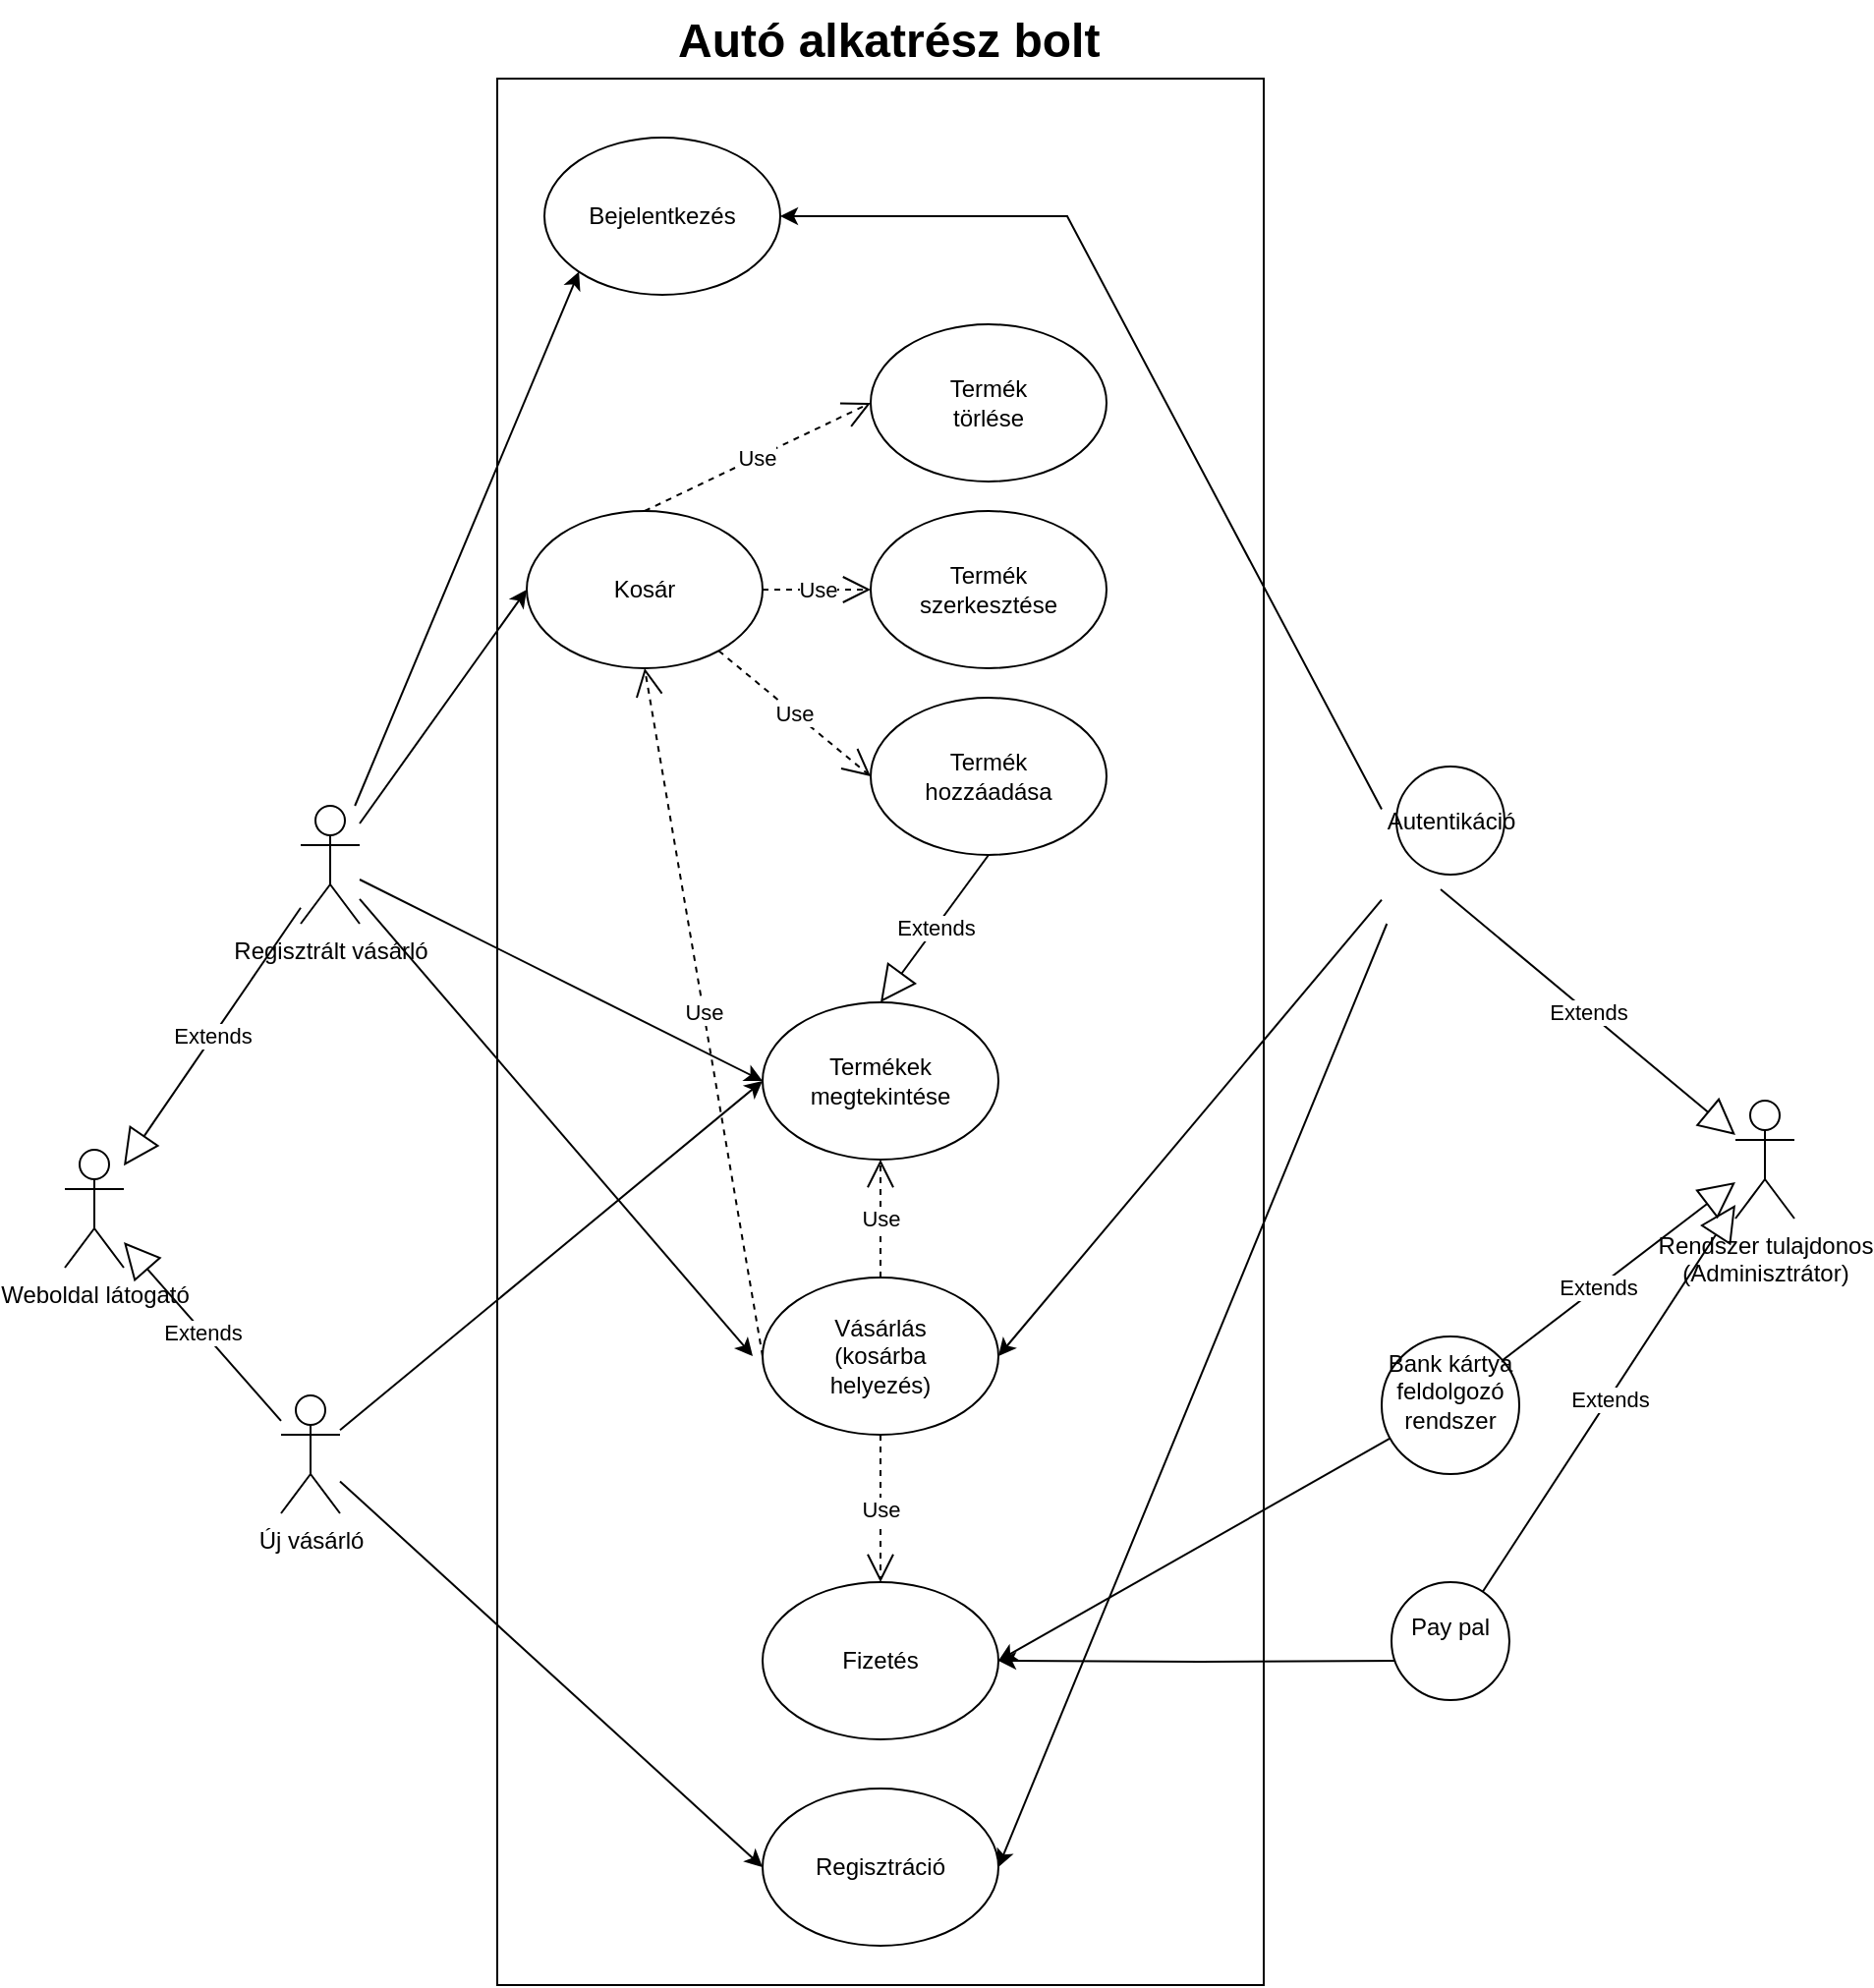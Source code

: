 <mxfile version="24.9.0">
  <diagram name="1 oldal" id="LWZ_To6dk0wKPT4Nrk42">
    <mxGraphModel dx="1728" dy="922" grid="1" gridSize="10" guides="1" tooltips="1" connect="1" arrows="1" fold="1" page="1" pageScale="1" pageWidth="827" pageHeight="1169" math="0" shadow="0">
      <root>
        <mxCell id="0" />
        <mxCell id="1" parent="0" />
        <mxCell id="jY9FTlbAgUVIiKB3Txwj-2" value="" style="rounded=0;whiteSpace=wrap;html=1;" parent="1" vertex="1">
          <mxGeometry x="270" y="60" width="390" height="970" as="geometry" />
        </mxCell>
        <mxCell id="jY9FTlbAgUVIiKB3Txwj-1" value="Weboldal látogató" style="shape=umlActor;verticalLabelPosition=bottom;verticalAlign=top;html=1;outlineConnect=0;" parent="1" vertex="1">
          <mxGeometry x="50" y="605" width="30" height="60" as="geometry" />
        </mxCell>
        <mxCell id="jY9FTlbAgUVIiKB3Txwj-4" value="" style="ellipse;whiteSpace=wrap;html=1;" parent="1" vertex="1">
          <mxGeometry x="405" y="530" width="120" height="80" as="geometry" />
        </mxCell>
        <mxCell id="jY9FTlbAgUVIiKB3Txwj-6" value="Termékek megtekintése" style="text;html=1;align=center;verticalAlign=middle;whiteSpace=wrap;rounded=0;" parent="1" vertex="1">
          <mxGeometry x="435" y="555" width="60" height="30" as="geometry" />
        </mxCell>
        <mxCell id="jY9FTlbAgUVIiKB3Txwj-11" value="&lt;h1 style=&quot;margin-top: 0px;&quot;&gt;Autó alkatrész bolt&lt;/h1&gt;" style="text;html=1;whiteSpace=wrap;overflow=hidden;rounded=0;" parent="1" vertex="1">
          <mxGeometry x="360" y="20" width="230" height="50" as="geometry" />
        </mxCell>
        <mxCell id="EZhdQGaTNvwdU1ir6YuT-28" style="rounded=0;orthogonalLoop=1;jettySize=auto;html=1;entryX=0;entryY=0.5;entryDx=0;entryDy=0;" parent="1" source="jY9FTlbAgUVIiKB3Txwj-12" target="EZhdQGaTNvwdU1ir6YuT-5" edge="1">
          <mxGeometry relative="1" as="geometry" />
        </mxCell>
        <mxCell id="EZhdQGaTNvwdU1ir6YuT-29" style="rounded=0;orthogonalLoop=1;jettySize=auto;html=1;entryX=0;entryY=0.5;entryDx=0;entryDy=0;" parent="1" source="jY9FTlbAgUVIiKB3Txwj-12" target="jY9FTlbAgUVIiKB3Txwj-4" edge="1">
          <mxGeometry relative="1" as="geometry" />
        </mxCell>
        <mxCell id="jY9FTlbAgUVIiKB3Txwj-12" value="Új vásárló" style="shape=umlActor;verticalLabelPosition=bottom;verticalAlign=top;html=1;outlineConnect=0;" parent="1" vertex="1">
          <mxGeometry x="160" y="730" width="30" height="60" as="geometry" />
        </mxCell>
        <mxCell id="EZhdQGaTNvwdU1ir6YuT-30" style="rounded=0;orthogonalLoop=1;jettySize=auto;html=1;" parent="1" source="jY9FTlbAgUVIiKB3Txwj-13" edge="1">
          <mxGeometry relative="1" as="geometry">
            <mxPoint x="400" y="710" as="targetPoint" />
          </mxGeometry>
        </mxCell>
        <mxCell id="EZhdQGaTNvwdU1ir6YuT-31" style="rounded=0;orthogonalLoop=1;jettySize=auto;html=1;entryX=0;entryY=0.5;entryDx=0;entryDy=0;" parent="1" source="jY9FTlbAgUVIiKB3Txwj-13" target="EZhdQGaTNvwdU1ir6YuT-14" edge="1">
          <mxGeometry relative="1" as="geometry" />
        </mxCell>
        <mxCell id="EZhdQGaTNvwdU1ir6YuT-32" style="rounded=0;orthogonalLoop=1;jettySize=auto;html=1;entryX=0;entryY=0.5;entryDx=0;entryDy=0;" parent="1" source="jY9FTlbAgUVIiKB3Txwj-13" target="jY9FTlbAgUVIiKB3Txwj-4" edge="1">
          <mxGeometry relative="1" as="geometry" />
        </mxCell>
        <mxCell id="EZhdQGaTNvwdU1ir6YuT-400" style="rounded=0;orthogonalLoop=1;jettySize=auto;html=1;entryX=0;entryY=1;entryDx=0;entryDy=0;" parent="1" source="jY9FTlbAgUVIiKB3Txwj-13" target="EZhdQGaTNvwdU1ir6YuT-398" edge="1">
          <mxGeometry relative="1" as="geometry" />
        </mxCell>
        <mxCell id="jY9FTlbAgUVIiKB3Txwj-13" value="Regisztrált vásárló" style="shape=umlActor;verticalLabelPosition=bottom;verticalAlign=top;html=1;outlineConnect=0;" parent="1" vertex="1">
          <mxGeometry x="170" y="430" width="30" height="60" as="geometry" />
        </mxCell>
        <mxCell id="EZhdQGaTNvwdU1ir6YuT-1" value="" style="ellipse;whiteSpace=wrap;html=1;" parent="1" vertex="1">
          <mxGeometry x="405" y="670" width="120" height="80" as="geometry" />
        </mxCell>
        <mxCell id="EZhdQGaTNvwdU1ir6YuT-2" value="Vásárlás&lt;div&gt;(kosárba helyezés)&lt;/div&gt;" style="text;html=1;align=center;verticalAlign=middle;whiteSpace=wrap;rounded=0;" parent="1" vertex="1">
          <mxGeometry x="435" y="695" width="60" height="30" as="geometry" />
        </mxCell>
        <mxCell id="EZhdQGaTNvwdU1ir6YuT-3" value="" style="ellipse;whiteSpace=wrap;html=1;" parent="1" vertex="1">
          <mxGeometry x="405" y="825" width="120" height="80" as="geometry" />
        </mxCell>
        <mxCell id="EZhdQGaTNvwdU1ir6YuT-4" value="Fizetés" style="text;html=1;align=center;verticalAlign=middle;whiteSpace=wrap;rounded=0;" parent="1" vertex="1">
          <mxGeometry x="435" y="850" width="60" height="30" as="geometry" />
        </mxCell>
        <mxCell id="EZhdQGaTNvwdU1ir6YuT-5" value="" style="ellipse;whiteSpace=wrap;html=1;" parent="1" vertex="1">
          <mxGeometry x="405" y="930" width="120" height="80" as="geometry" />
        </mxCell>
        <mxCell id="EZhdQGaTNvwdU1ir6YuT-6" value="Regisztráció" style="text;html=1;align=center;verticalAlign=middle;whiteSpace=wrap;rounded=0;" parent="1" vertex="1">
          <mxGeometry x="435" y="955" width="60" height="30" as="geometry" />
        </mxCell>
        <mxCell id="EZhdQGaTNvwdU1ir6YuT-7" value="Extends" style="endArrow=block;endSize=16;endFill=0;html=1;rounded=0;" parent="1" source="jY9FTlbAgUVIiKB3Txwj-12" target="jY9FTlbAgUVIiKB3Txwj-1" edge="1">
          <mxGeometry width="160" relative="1" as="geometry">
            <mxPoint x="25" y="749" as="sourcePoint" />
            <mxPoint x="185" y="749" as="targetPoint" />
          </mxGeometry>
        </mxCell>
        <mxCell id="EZhdQGaTNvwdU1ir6YuT-9" value="Extends" style="endArrow=block;endSize=16;endFill=0;html=1;rounded=0;" parent="1" source="jY9FTlbAgUVIiKB3Txwj-13" target="jY9FTlbAgUVIiKB3Txwj-1" edge="1">
          <mxGeometry width="160" relative="1" as="geometry">
            <mxPoint x="20" y="485" as="sourcePoint" />
            <mxPoint x="180" y="485" as="targetPoint" />
          </mxGeometry>
        </mxCell>
        <mxCell id="EZhdQGaTNvwdU1ir6YuT-12" value="Use" style="endArrow=open;endSize=12;dashed=1;html=1;rounded=0;exitX=0.5;exitY=1;exitDx=0;exitDy=0;entryX=0.5;entryY=0;entryDx=0;entryDy=0;" parent="1" source="EZhdQGaTNvwdU1ir6YuT-1" target="EZhdQGaTNvwdU1ir6YuT-3" edge="1">
          <mxGeometry width="160" relative="1" as="geometry">
            <mxPoint x="385" y="780" as="sourcePoint" />
            <mxPoint x="545" y="780" as="targetPoint" />
          </mxGeometry>
        </mxCell>
        <mxCell id="EZhdQGaTNvwdU1ir6YuT-13" value="Use" style="endArrow=open;endSize=12;dashed=1;html=1;rounded=0;exitX=0.5;exitY=0;exitDx=0;exitDy=0;entryX=0.5;entryY=1;entryDx=0;entryDy=0;" parent="1" source="EZhdQGaTNvwdU1ir6YuT-1" target="jY9FTlbAgUVIiKB3Txwj-4" edge="1">
          <mxGeometry width="160" relative="1" as="geometry">
            <mxPoint x="430" y="640" as="sourcePoint" />
            <mxPoint x="590" y="640" as="targetPoint" />
          </mxGeometry>
        </mxCell>
        <mxCell id="EZhdQGaTNvwdU1ir6YuT-14" value="" style="ellipse;whiteSpace=wrap;html=1;" parent="1" vertex="1">
          <mxGeometry x="285" y="280" width="120" height="80" as="geometry" />
        </mxCell>
        <mxCell id="EZhdQGaTNvwdU1ir6YuT-15" value="Kosár" style="text;html=1;align=center;verticalAlign=middle;whiteSpace=wrap;rounded=0;" parent="1" vertex="1">
          <mxGeometry x="315" y="305" width="60" height="30" as="geometry" />
        </mxCell>
        <mxCell id="EZhdQGaTNvwdU1ir6YuT-16" value="" style="ellipse;whiteSpace=wrap;html=1;" parent="1" vertex="1">
          <mxGeometry x="460" y="375" width="120" height="80" as="geometry" />
        </mxCell>
        <mxCell id="EZhdQGaTNvwdU1ir6YuT-17" value="Termék hozzáadása" style="text;html=1;align=center;verticalAlign=middle;whiteSpace=wrap;rounded=0;" parent="1" vertex="1">
          <mxGeometry x="490" y="400" width="60" height="30" as="geometry" />
        </mxCell>
        <mxCell id="EZhdQGaTNvwdU1ir6YuT-18" value="" style="ellipse;whiteSpace=wrap;html=1;" parent="1" vertex="1">
          <mxGeometry x="460" y="280" width="120" height="80" as="geometry" />
        </mxCell>
        <mxCell id="EZhdQGaTNvwdU1ir6YuT-19" value="Termék szerkesztése" style="text;html=1;align=center;verticalAlign=middle;whiteSpace=wrap;rounded=0;" parent="1" vertex="1">
          <mxGeometry x="490" y="305" width="60" height="30" as="geometry" />
        </mxCell>
        <mxCell id="EZhdQGaTNvwdU1ir6YuT-20" value="" style="ellipse;whiteSpace=wrap;html=1;" parent="1" vertex="1">
          <mxGeometry x="460" y="185" width="120" height="80" as="geometry" />
        </mxCell>
        <mxCell id="EZhdQGaTNvwdU1ir6YuT-21" value="Termék törlése" style="text;html=1;align=center;verticalAlign=middle;whiteSpace=wrap;rounded=0;" parent="1" vertex="1">
          <mxGeometry x="490" y="210" width="60" height="30" as="geometry" />
        </mxCell>
        <mxCell id="EZhdQGaTNvwdU1ir6YuT-22" value="Extends" style="endArrow=block;endSize=16;endFill=0;html=1;rounded=0;exitX=0.5;exitY=1;exitDx=0;exitDy=0;entryX=0.5;entryY=0;entryDx=0;entryDy=0;" parent="1" source="EZhdQGaTNvwdU1ir6YuT-16" target="jY9FTlbAgUVIiKB3Txwj-4" edge="1">
          <mxGeometry width="160" relative="1" as="geometry">
            <mxPoint x="290" y="410" as="sourcePoint" />
            <mxPoint x="450" y="410" as="targetPoint" />
          </mxGeometry>
        </mxCell>
        <mxCell id="EZhdQGaTNvwdU1ir6YuT-24" value="Use" style="endArrow=open;endSize=12;dashed=1;html=1;rounded=0;entryX=0;entryY=0.5;entryDx=0;entryDy=0;" parent="1" source="EZhdQGaTNvwdU1ir6YuT-14" target="EZhdQGaTNvwdU1ir6YuT-16" edge="1">
          <mxGeometry width="160" relative="1" as="geometry">
            <mxPoint x="270" y="390" as="sourcePoint" />
            <mxPoint x="430" y="390" as="targetPoint" />
          </mxGeometry>
        </mxCell>
        <mxCell id="EZhdQGaTNvwdU1ir6YuT-25" value="Use" style="endArrow=open;endSize=12;dashed=1;html=1;rounded=0;exitX=1;exitY=0.5;exitDx=0;exitDy=0;entryX=0;entryY=0.5;entryDx=0;entryDy=0;" parent="1" source="EZhdQGaTNvwdU1ir6YuT-14" target="EZhdQGaTNvwdU1ir6YuT-18" edge="1">
          <mxGeometry width="160" relative="1" as="geometry">
            <mxPoint x="275" y="229.5" as="sourcePoint" />
            <mxPoint x="435" y="229.5" as="targetPoint" />
          </mxGeometry>
        </mxCell>
        <mxCell id="EZhdQGaTNvwdU1ir6YuT-26" value="Use" style="endArrow=open;endSize=12;dashed=1;html=1;rounded=0;exitX=0.5;exitY=0;exitDx=0;exitDy=0;entryX=0;entryY=0.5;entryDx=0;entryDy=0;" parent="1" source="EZhdQGaTNvwdU1ir6YuT-14" target="EZhdQGaTNvwdU1ir6YuT-20" edge="1">
          <mxGeometry width="160" relative="1" as="geometry">
            <mxPoint x="285" y="200" as="sourcePoint" />
            <mxPoint x="445" y="200" as="targetPoint" />
          </mxGeometry>
        </mxCell>
        <mxCell id="EZhdQGaTNvwdU1ir6YuT-27" value="Use" style="endArrow=open;endSize=12;dashed=1;html=1;rounded=0;entryX=0.5;entryY=1;entryDx=0;entryDy=0;exitX=0;exitY=0.5;exitDx=0;exitDy=0;" parent="1" source="EZhdQGaTNvwdU1ir6YuT-1" target="EZhdQGaTNvwdU1ir6YuT-14" edge="1">
          <mxGeometry width="160" relative="1" as="geometry">
            <mxPoint x="285" y="650" as="sourcePoint" />
            <mxPoint x="445" y="650" as="targetPoint" />
          </mxGeometry>
        </mxCell>
        <mxCell id="EZhdQGaTNvwdU1ir6YuT-34" style="rounded=0;orthogonalLoop=1;jettySize=auto;html=1;entryX=1;entryY=0.5;entryDx=0;entryDy=0;" parent="1" target="EZhdQGaTNvwdU1ir6YuT-5" edge="1">
          <mxGeometry relative="1" as="geometry">
            <mxPoint x="722.647" y="490" as="sourcePoint" />
          </mxGeometry>
        </mxCell>
        <mxCell id="EZhdQGaTNvwdU1ir6YuT-401" style="rounded=0;orthogonalLoop=1;jettySize=auto;html=1;entryX=1;entryY=0.5;entryDx=0;entryDy=0;" parent="1" target="EZhdQGaTNvwdU1ir6YuT-398" edge="1">
          <mxGeometry relative="1" as="geometry">
            <Array as="points">
              <mxPoint x="560" y="130" />
            </Array>
            <mxPoint x="720" y="431.714" as="sourcePoint" />
          </mxGeometry>
        </mxCell>
        <mxCell id="EZhdQGaTNvwdU1ir6YuT-410" style="rounded=0;orthogonalLoop=1;jettySize=auto;html=1;entryX=1;entryY=0.5;entryDx=0;entryDy=0;" parent="1" target="EZhdQGaTNvwdU1ir6YuT-1" edge="1">
          <mxGeometry relative="1" as="geometry">
            <mxPoint x="720" y="477.857" as="sourcePoint" />
          </mxGeometry>
        </mxCell>
        <mxCell id="EZhdQGaTNvwdU1ir6YuT-398" value="" style="ellipse;whiteSpace=wrap;html=1;" parent="1" vertex="1">
          <mxGeometry x="294" y="90" width="120" height="80" as="geometry" />
        </mxCell>
        <mxCell id="EZhdQGaTNvwdU1ir6YuT-399" value="Bejelentkezés" style="text;html=1;align=center;verticalAlign=middle;whiteSpace=wrap;rounded=0;" parent="1" vertex="1">
          <mxGeometry x="324" y="115" width="60" height="30" as="geometry" />
        </mxCell>
        <mxCell id="EZhdQGaTNvwdU1ir6YuT-403" style="rounded=0;orthogonalLoop=1;jettySize=auto;html=1;entryX=1;entryY=0.5;entryDx=0;entryDy=0;" parent="1" target="EZhdQGaTNvwdU1ir6YuT-3" edge="1">
          <mxGeometry relative="1" as="geometry">
            <mxPoint x="730" y="748.523" as="sourcePoint" />
          </mxGeometry>
        </mxCell>
        <mxCell id="EZhdQGaTNvwdU1ir6YuT-405" style="edgeStyle=orthogonalEdgeStyle;rounded=0;orthogonalLoop=1;jettySize=auto;html=1;entryX=1;entryY=0.5;entryDx=0;entryDy=0;" parent="1" target="EZhdQGaTNvwdU1ir6YuT-3" edge="1">
          <mxGeometry relative="1" as="geometry">
            <mxPoint x="730" y="865.0" as="sourcePoint" />
          </mxGeometry>
        </mxCell>
        <mxCell id="EZhdQGaTNvwdU1ir6YuT-406" value="Rendszer tulajdonos&lt;div&gt;(Adminisztrátor)&lt;/div&gt;" style="shape=umlActor;verticalLabelPosition=bottom;verticalAlign=top;html=1;" parent="1" vertex="1">
          <mxGeometry x="900" y="580" width="30" height="60" as="geometry" />
        </mxCell>
        <mxCell id="EZhdQGaTNvwdU1ir6YuT-407" value="Extends" style="endArrow=block;endSize=16;endFill=0;html=1;rounded=0;" parent="1" target="EZhdQGaTNvwdU1ir6YuT-406" edge="1">
          <mxGeometry width="160" relative="1" as="geometry">
            <mxPoint x="750" y="472.5" as="sourcePoint" />
            <mxPoint x="850" y="610" as="targetPoint" />
          </mxGeometry>
        </mxCell>
        <mxCell id="EZhdQGaTNvwdU1ir6YuT-408" value="Extends" style="endArrow=block;endSize=16;endFill=0;html=1;rounded=0;" parent="1" target="EZhdQGaTNvwdU1ir6YuT-406" edge="1">
          <mxGeometry width="160" relative="1" as="geometry">
            <mxPoint x="760" y="728.529" as="sourcePoint" />
            <mxPoint x="850" y="650" as="targetPoint" />
          </mxGeometry>
        </mxCell>
        <mxCell id="EZhdQGaTNvwdU1ir6YuT-409" value="Extends" style="endArrow=block;endSize=16;endFill=0;html=1;rounded=0;" parent="1" source="959OCG-gQPTi7Bl-Nk_r-4" target="EZhdQGaTNvwdU1ir6YuT-406" edge="1">
          <mxGeometry width="160" relative="1" as="geometry">
            <mxPoint x="760" y="842.5" as="sourcePoint" />
            <mxPoint x="980" y="835" as="targetPoint" />
          </mxGeometry>
        </mxCell>
        <mxCell id="959OCG-gQPTi7Bl-Nk_r-2" value="Bank kártya feldolgozó rendszer&lt;div&gt;&lt;br&gt;&lt;/div&gt;" style="ellipse;whiteSpace=wrap;html=1;aspect=fixed;" vertex="1" parent="1">
          <mxGeometry x="720" y="700" width="70" height="70" as="geometry" />
        </mxCell>
        <mxCell id="959OCG-gQPTi7Bl-Nk_r-3" value="&lt;span style=&quot;text-wrap-mode: nowrap;&quot;&gt;Autentikáció&lt;/span&gt;" style="ellipse;whiteSpace=wrap;html=1;aspect=fixed;" vertex="1" parent="1">
          <mxGeometry x="727.5" y="410" width="55" height="55" as="geometry" />
        </mxCell>
        <mxCell id="959OCG-gQPTi7Bl-Nk_r-5" value="" style="endArrow=block;endSize=16;endFill=0;html=1;rounded=0;" edge="1" parent="1" target="959OCG-gQPTi7Bl-Nk_r-4">
          <mxGeometry width="160" relative="1" as="geometry">
            <mxPoint x="760" y="842.5" as="sourcePoint" />
            <mxPoint x="900" y="633" as="targetPoint" />
          </mxGeometry>
        </mxCell>
        <mxCell id="959OCG-gQPTi7Bl-Nk_r-4" value="Pay pal&lt;div&gt;&lt;br&gt;&lt;/div&gt;" style="ellipse;whiteSpace=wrap;html=1;aspect=fixed;" vertex="1" parent="1">
          <mxGeometry x="725" y="825" width="60" height="60" as="geometry" />
        </mxCell>
      </root>
    </mxGraphModel>
  </diagram>
</mxfile>
